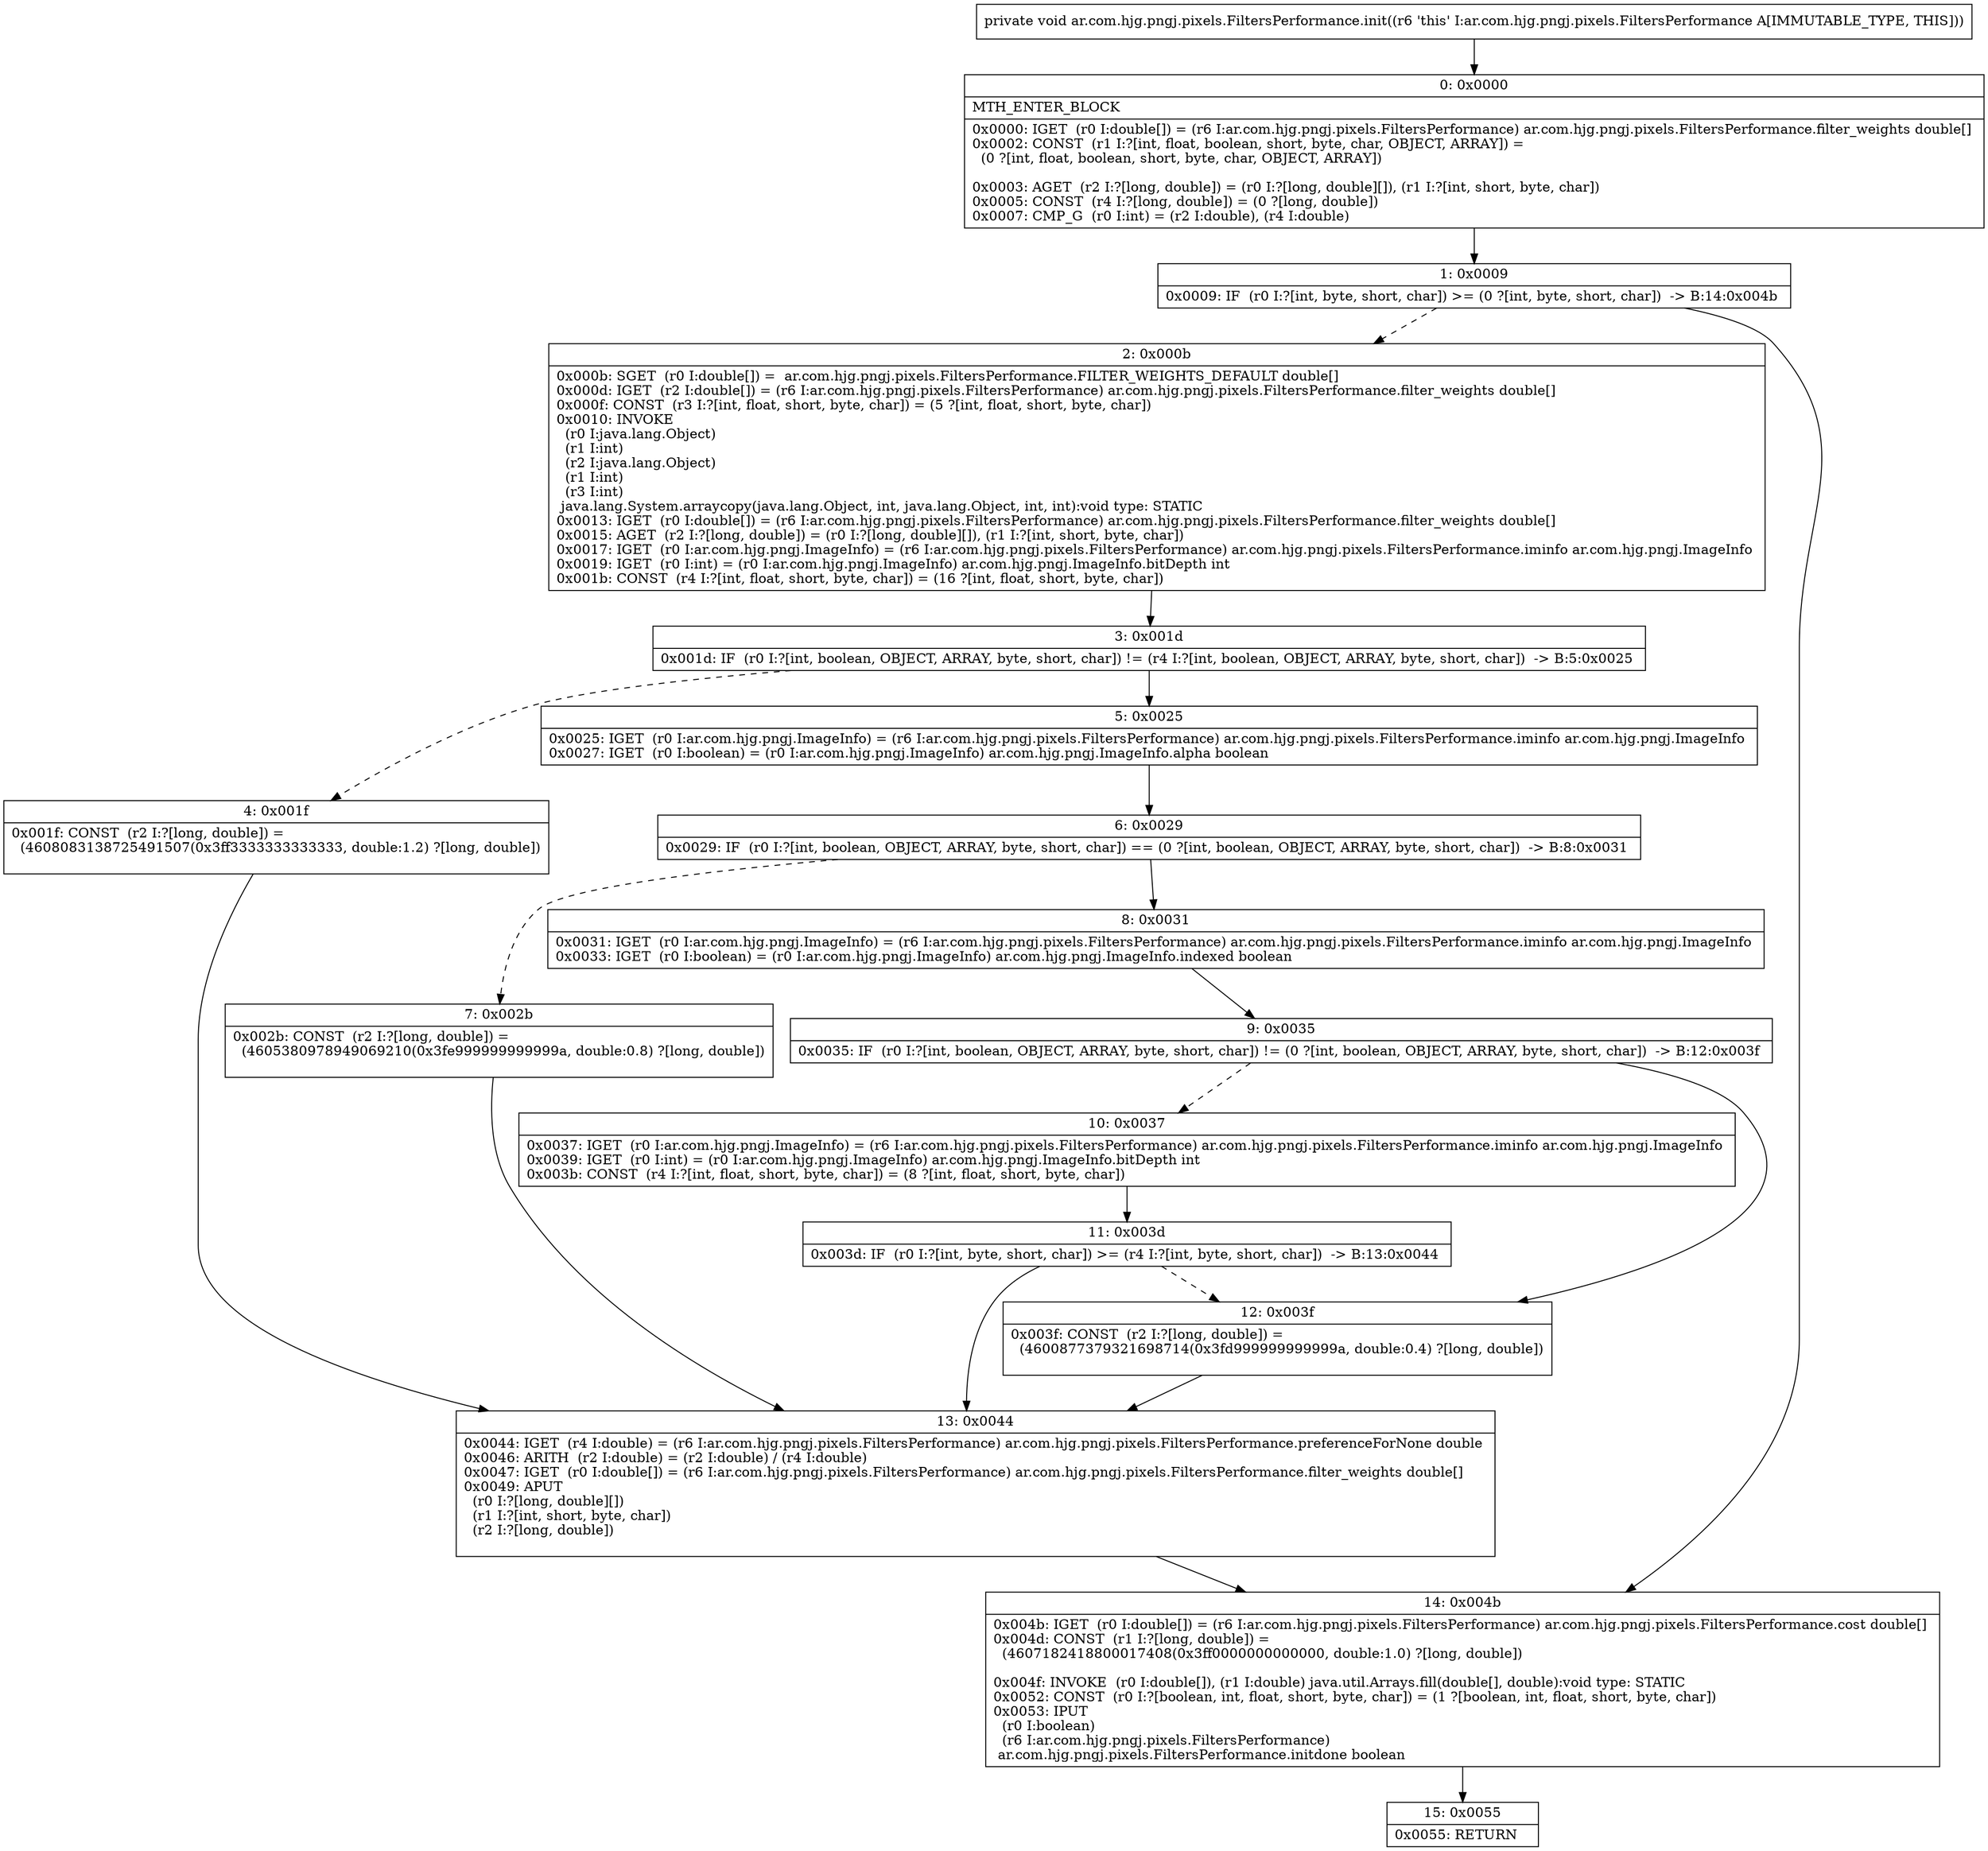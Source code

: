digraph "CFG forar.com.hjg.pngj.pixels.FiltersPerformance.init()V" {
Node_0 [shape=record,label="{0\:\ 0x0000|MTH_ENTER_BLOCK\l|0x0000: IGET  (r0 I:double[]) = (r6 I:ar.com.hjg.pngj.pixels.FiltersPerformance) ar.com.hjg.pngj.pixels.FiltersPerformance.filter_weights double[] \l0x0002: CONST  (r1 I:?[int, float, boolean, short, byte, char, OBJECT, ARRAY]) = \l  (0 ?[int, float, boolean, short, byte, char, OBJECT, ARRAY])\l \l0x0003: AGET  (r2 I:?[long, double]) = (r0 I:?[long, double][]), (r1 I:?[int, short, byte, char]) \l0x0005: CONST  (r4 I:?[long, double]) = (0 ?[long, double]) \l0x0007: CMP_G  (r0 I:int) = (r2 I:double), (r4 I:double) \l}"];
Node_1 [shape=record,label="{1\:\ 0x0009|0x0009: IF  (r0 I:?[int, byte, short, char]) \>= (0 ?[int, byte, short, char])  \-\> B:14:0x004b \l}"];
Node_2 [shape=record,label="{2\:\ 0x000b|0x000b: SGET  (r0 I:double[]) =  ar.com.hjg.pngj.pixels.FiltersPerformance.FILTER_WEIGHTS_DEFAULT double[] \l0x000d: IGET  (r2 I:double[]) = (r6 I:ar.com.hjg.pngj.pixels.FiltersPerformance) ar.com.hjg.pngj.pixels.FiltersPerformance.filter_weights double[] \l0x000f: CONST  (r3 I:?[int, float, short, byte, char]) = (5 ?[int, float, short, byte, char]) \l0x0010: INVOKE  \l  (r0 I:java.lang.Object)\l  (r1 I:int)\l  (r2 I:java.lang.Object)\l  (r1 I:int)\l  (r3 I:int)\l java.lang.System.arraycopy(java.lang.Object, int, java.lang.Object, int, int):void type: STATIC \l0x0013: IGET  (r0 I:double[]) = (r6 I:ar.com.hjg.pngj.pixels.FiltersPerformance) ar.com.hjg.pngj.pixels.FiltersPerformance.filter_weights double[] \l0x0015: AGET  (r2 I:?[long, double]) = (r0 I:?[long, double][]), (r1 I:?[int, short, byte, char]) \l0x0017: IGET  (r0 I:ar.com.hjg.pngj.ImageInfo) = (r6 I:ar.com.hjg.pngj.pixels.FiltersPerformance) ar.com.hjg.pngj.pixels.FiltersPerformance.iminfo ar.com.hjg.pngj.ImageInfo \l0x0019: IGET  (r0 I:int) = (r0 I:ar.com.hjg.pngj.ImageInfo) ar.com.hjg.pngj.ImageInfo.bitDepth int \l0x001b: CONST  (r4 I:?[int, float, short, byte, char]) = (16 ?[int, float, short, byte, char]) \l}"];
Node_3 [shape=record,label="{3\:\ 0x001d|0x001d: IF  (r0 I:?[int, boolean, OBJECT, ARRAY, byte, short, char]) != (r4 I:?[int, boolean, OBJECT, ARRAY, byte, short, char])  \-\> B:5:0x0025 \l}"];
Node_4 [shape=record,label="{4\:\ 0x001f|0x001f: CONST  (r2 I:?[long, double]) = \l  (4608083138725491507(0x3ff3333333333333, double:1.2) ?[long, double])\l \l}"];
Node_5 [shape=record,label="{5\:\ 0x0025|0x0025: IGET  (r0 I:ar.com.hjg.pngj.ImageInfo) = (r6 I:ar.com.hjg.pngj.pixels.FiltersPerformance) ar.com.hjg.pngj.pixels.FiltersPerformance.iminfo ar.com.hjg.pngj.ImageInfo \l0x0027: IGET  (r0 I:boolean) = (r0 I:ar.com.hjg.pngj.ImageInfo) ar.com.hjg.pngj.ImageInfo.alpha boolean \l}"];
Node_6 [shape=record,label="{6\:\ 0x0029|0x0029: IF  (r0 I:?[int, boolean, OBJECT, ARRAY, byte, short, char]) == (0 ?[int, boolean, OBJECT, ARRAY, byte, short, char])  \-\> B:8:0x0031 \l}"];
Node_7 [shape=record,label="{7\:\ 0x002b|0x002b: CONST  (r2 I:?[long, double]) = \l  (4605380978949069210(0x3fe999999999999a, double:0.8) ?[long, double])\l \l}"];
Node_8 [shape=record,label="{8\:\ 0x0031|0x0031: IGET  (r0 I:ar.com.hjg.pngj.ImageInfo) = (r6 I:ar.com.hjg.pngj.pixels.FiltersPerformance) ar.com.hjg.pngj.pixels.FiltersPerformance.iminfo ar.com.hjg.pngj.ImageInfo \l0x0033: IGET  (r0 I:boolean) = (r0 I:ar.com.hjg.pngj.ImageInfo) ar.com.hjg.pngj.ImageInfo.indexed boolean \l}"];
Node_9 [shape=record,label="{9\:\ 0x0035|0x0035: IF  (r0 I:?[int, boolean, OBJECT, ARRAY, byte, short, char]) != (0 ?[int, boolean, OBJECT, ARRAY, byte, short, char])  \-\> B:12:0x003f \l}"];
Node_10 [shape=record,label="{10\:\ 0x0037|0x0037: IGET  (r0 I:ar.com.hjg.pngj.ImageInfo) = (r6 I:ar.com.hjg.pngj.pixels.FiltersPerformance) ar.com.hjg.pngj.pixels.FiltersPerformance.iminfo ar.com.hjg.pngj.ImageInfo \l0x0039: IGET  (r0 I:int) = (r0 I:ar.com.hjg.pngj.ImageInfo) ar.com.hjg.pngj.ImageInfo.bitDepth int \l0x003b: CONST  (r4 I:?[int, float, short, byte, char]) = (8 ?[int, float, short, byte, char]) \l}"];
Node_11 [shape=record,label="{11\:\ 0x003d|0x003d: IF  (r0 I:?[int, byte, short, char]) \>= (r4 I:?[int, byte, short, char])  \-\> B:13:0x0044 \l}"];
Node_12 [shape=record,label="{12\:\ 0x003f|0x003f: CONST  (r2 I:?[long, double]) = \l  (4600877379321698714(0x3fd999999999999a, double:0.4) ?[long, double])\l \l}"];
Node_13 [shape=record,label="{13\:\ 0x0044|0x0044: IGET  (r4 I:double) = (r6 I:ar.com.hjg.pngj.pixels.FiltersPerformance) ar.com.hjg.pngj.pixels.FiltersPerformance.preferenceForNone double \l0x0046: ARITH  (r2 I:double) = (r2 I:double) \/ (r4 I:double) \l0x0047: IGET  (r0 I:double[]) = (r6 I:ar.com.hjg.pngj.pixels.FiltersPerformance) ar.com.hjg.pngj.pixels.FiltersPerformance.filter_weights double[] \l0x0049: APUT  \l  (r0 I:?[long, double][])\l  (r1 I:?[int, short, byte, char])\l  (r2 I:?[long, double])\l \l}"];
Node_14 [shape=record,label="{14\:\ 0x004b|0x004b: IGET  (r0 I:double[]) = (r6 I:ar.com.hjg.pngj.pixels.FiltersPerformance) ar.com.hjg.pngj.pixels.FiltersPerformance.cost double[] \l0x004d: CONST  (r1 I:?[long, double]) = \l  (4607182418800017408(0x3ff0000000000000, double:1.0) ?[long, double])\l \l0x004f: INVOKE  (r0 I:double[]), (r1 I:double) java.util.Arrays.fill(double[], double):void type: STATIC \l0x0052: CONST  (r0 I:?[boolean, int, float, short, byte, char]) = (1 ?[boolean, int, float, short, byte, char]) \l0x0053: IPUT  \l  (r0 I:boolean)\l  (r6 I:ar.com.hjg.pngj.pixels.FiltersPerformance)\l ar.com.hjg.pngj.pixels.FiltersPerformance.initdone boolean \l}"];
Node_15 [shape=record,label="{15\:\ 0x0055|0x0055: RETURN   \l}"];
MethodNode[shape=record,label="{private void ar.com.hjg.pngj.pixels.FiltersPerformance.init((r6 'this' I:ar.com.hjg.pngj.pixels.FiltersPerformance A[IMMUTABLE_TYPE, THIS])) }"];
MethodNode -> Node_0;
Node_0 -> Node_1;
Node_1 -> Node_2[style=dashed];
Node_1 -> Node_14;
Node_2 -> Node_3;
Node_3 -> Node_4[style=dashed];
Node_3 -> Node_5;
Node_4 -> Node_13;
Node_5 -> Node_6;
Node_6 -> Node_7[style=dashed];
Node_6 -> Node_8;
Node_7 -> Node_13;
Node_8 -> Node_9;
Node_9 -> Node_10[style=dashed];
Node_9 -> Node_12;
Node_10 -> Node_11;
Node_11 -> Node_12[style=dashed];
Node_11 -> Node_13;
Node_12 -> Node_13;
Node_13 -> Node_14;
Node_14 -> Node_15;
}

